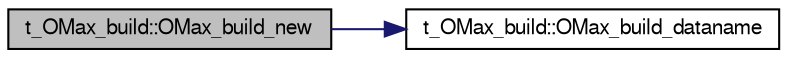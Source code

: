 digraph G
{
  bgcolor="transparent";
  edge [fontname="FreeSans",fontsize="10",labelfontname="FreeSans",labelfontsize="10"];
  node [fontname="FreeSans",fontsize="10",shape=record];
  rankdir=LR;
  Node1 [label="t_OMax_build::OMax_build_new",height=0.2,width=0.4,color="black", fillcolor="grey75", style="filled" fontcolor="black"];
  Node1 -> Node2 [color="midnightblue",fontsize="10",style="solid",fontname="FreeSans"];
  Node2 [label="t_OMax_build::OMax_build_dataname",height=0.2,width=0.4,color="black",URL="$structt___o_max__build.html#a5bbecdc2bd855137aba4aa326f0a4d68",tooltip="Return Data Sequence name from FO name."];
}
